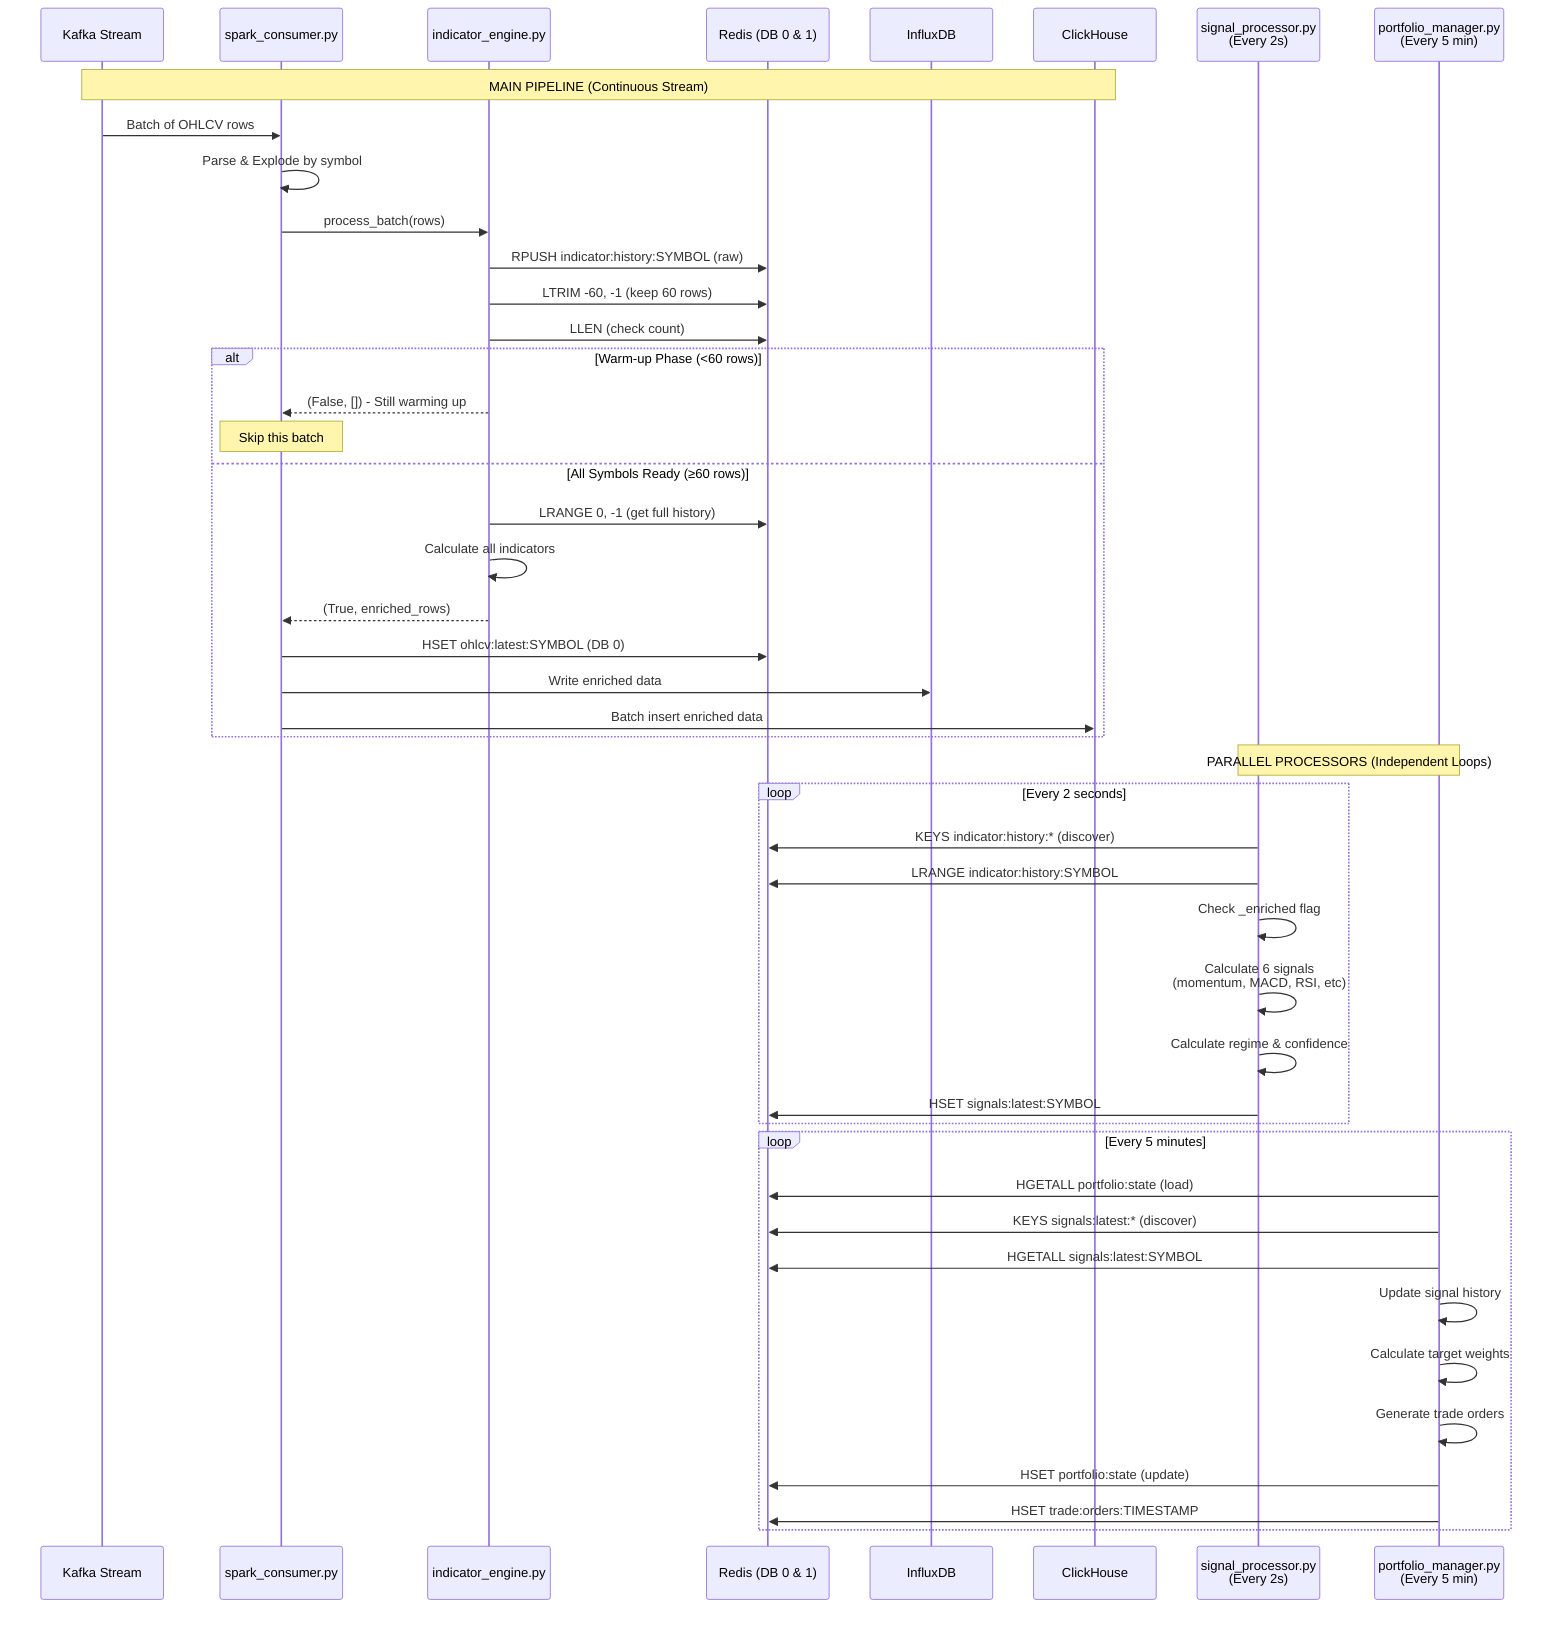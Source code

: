 sequenceDiagram
    participant Kafka as Kafka Stream
    participant Consumer as spark_consumer.py
    participant IndicatorEngine as indicator_engine.py
    participant Redis as Redis (DB 0 & 1)
    participant InfluxDB as InfluxDB
    participant ClickHouse as ClickHouse
    participant SignalProc as signal_processor.py<br/>(Every 2s)
    participant PortfolioMgr as portfolio_manager.py<br/>(Every 5 min)

    Note over Kafka,ClickHouse: MAIN PIPELINE (Continuous Stream)
    
    Kafka->>Consumer: Batch of OHLCV rows
    Consumer->>Consumer: Parse & Explode by symbol
    
    Consumer->>IndicatorEngine: process_batch(rows)
    IndicatorEngine->>Redis: RPUSH indicator:history:SYMBOL (raw)
    IndicatorEngine->>Redis: LTRIM -60, -1 (keep 60 rows)
    IndicatorEngine->>Redis: LLEN (check count)
    
    alt Warm-up Phase (<60 rows)
        IndicatorEngine-->>Consumer: (False, []) - Still warming up
        Note over Consumer: Skip this batch
    else All Symbols Ready (≥60 rows)
        IndicatorEngine->>Redis: LRANGE 0, -1 (get full history)
        IndicatorEngine->>IndicatorEngine: Calculate all indicators
        IndicatorEngine-->>Consumer: (True, enriched_rows)
        
        Consumer->>Redis: HSET ohlcv:latest:SYMBOL (DB 0)
        Consumer->>InfluxDB: Write enriched data
        Consumer->>ClickHouse: Batch insert enriched data
    end

    Note over SignalProc,PortfolioMgr: PARALLEL PROCESSORS (Independent Loops)

    loop Every 2 seconds
        SignalProc->>Redis: KEYS indicator:history:* (discover)
        SignalProc->>Redis: LRANGE indicator:history:SYMBOL
        SignalProc->>SignalProc: Check _enriched flag
        SignalProc->>SignalProc: Calculate 6 signals<br/>(momentum, MACD, RSI, etc)
        SignalProc->>SignalProc: Calculate regime & confidence
        SignalProc->>Redis: HSET signals:latest:SYMBOL
    end

    loop Every 5 minutes
        PortfolioMgr->>Redis: HGETALL portfolio:state (load)
        PortfolioMgr->>Redis: KEYS signals:latest:* (discover)
        PortfolioMgr->>Redis: HGETALL signals:latest:SYMBOL
        PortfolioMgr->>PortfolioMgr: Update signal history
        PortfolioMgr->>PortfolioMgr: Calculate target weights
        PortfolioMgr->>PortfolioMgr: Generate trade orders
        PortfolioMgr->>Redis: HSET portfolio:state (update)
        PortfolioMgr->>Redis: HSET trade:orders:TIMESTAMP
    end